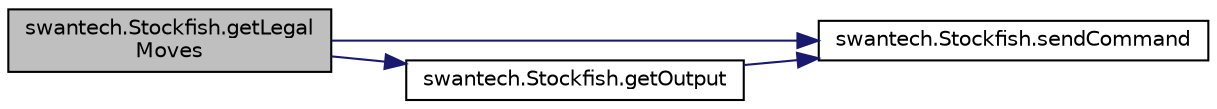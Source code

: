 digraph "swantech.Stockfish.getLegalMoves"
{
  edge [fontname="Helvetica",fontsize="10",labelfontname="Helvetica",labelfontsize="10"];
  node [fontname="Helvetica",fontsize="10",shape=record];
  rankdir="LR";
  Node1 [label="swantech.Stockfish.getLegal\lMoves",height=0.2,width=0.4,color="black", fillcolor="grey75", style="filled", fontcolor="black"];
  Node1 -> Node2 [color="midnightblue",fontsize="10",style="solid",fontname="Helvetica"];
  Node2 [label="swantech.Stockfish.sendCommand",height=0.2,width=0.4,color="black", fillcolor="white", style="filled",URL="$classswantech_1_1_stockfish.html#a0b971d0f645065262487fb597347d74f"];
  Node1 -> Node3 [color="midnightblue",fontsize="10",style="solid",fontname="Helvetica"];
  Node3 [label="swantech.Stockfish.getOutput",height=0.2,width=0.4,color="black", fillcolor="white", style="filled",URL="$classswantech_1_1_stockfish.html#ae3766542f6513e9108d6e9ac0f6ea26b"];
  Node3 -> Node2 [color="midnightblue",fontsize="10",style="solid",fontname="Helvetica"];
}
